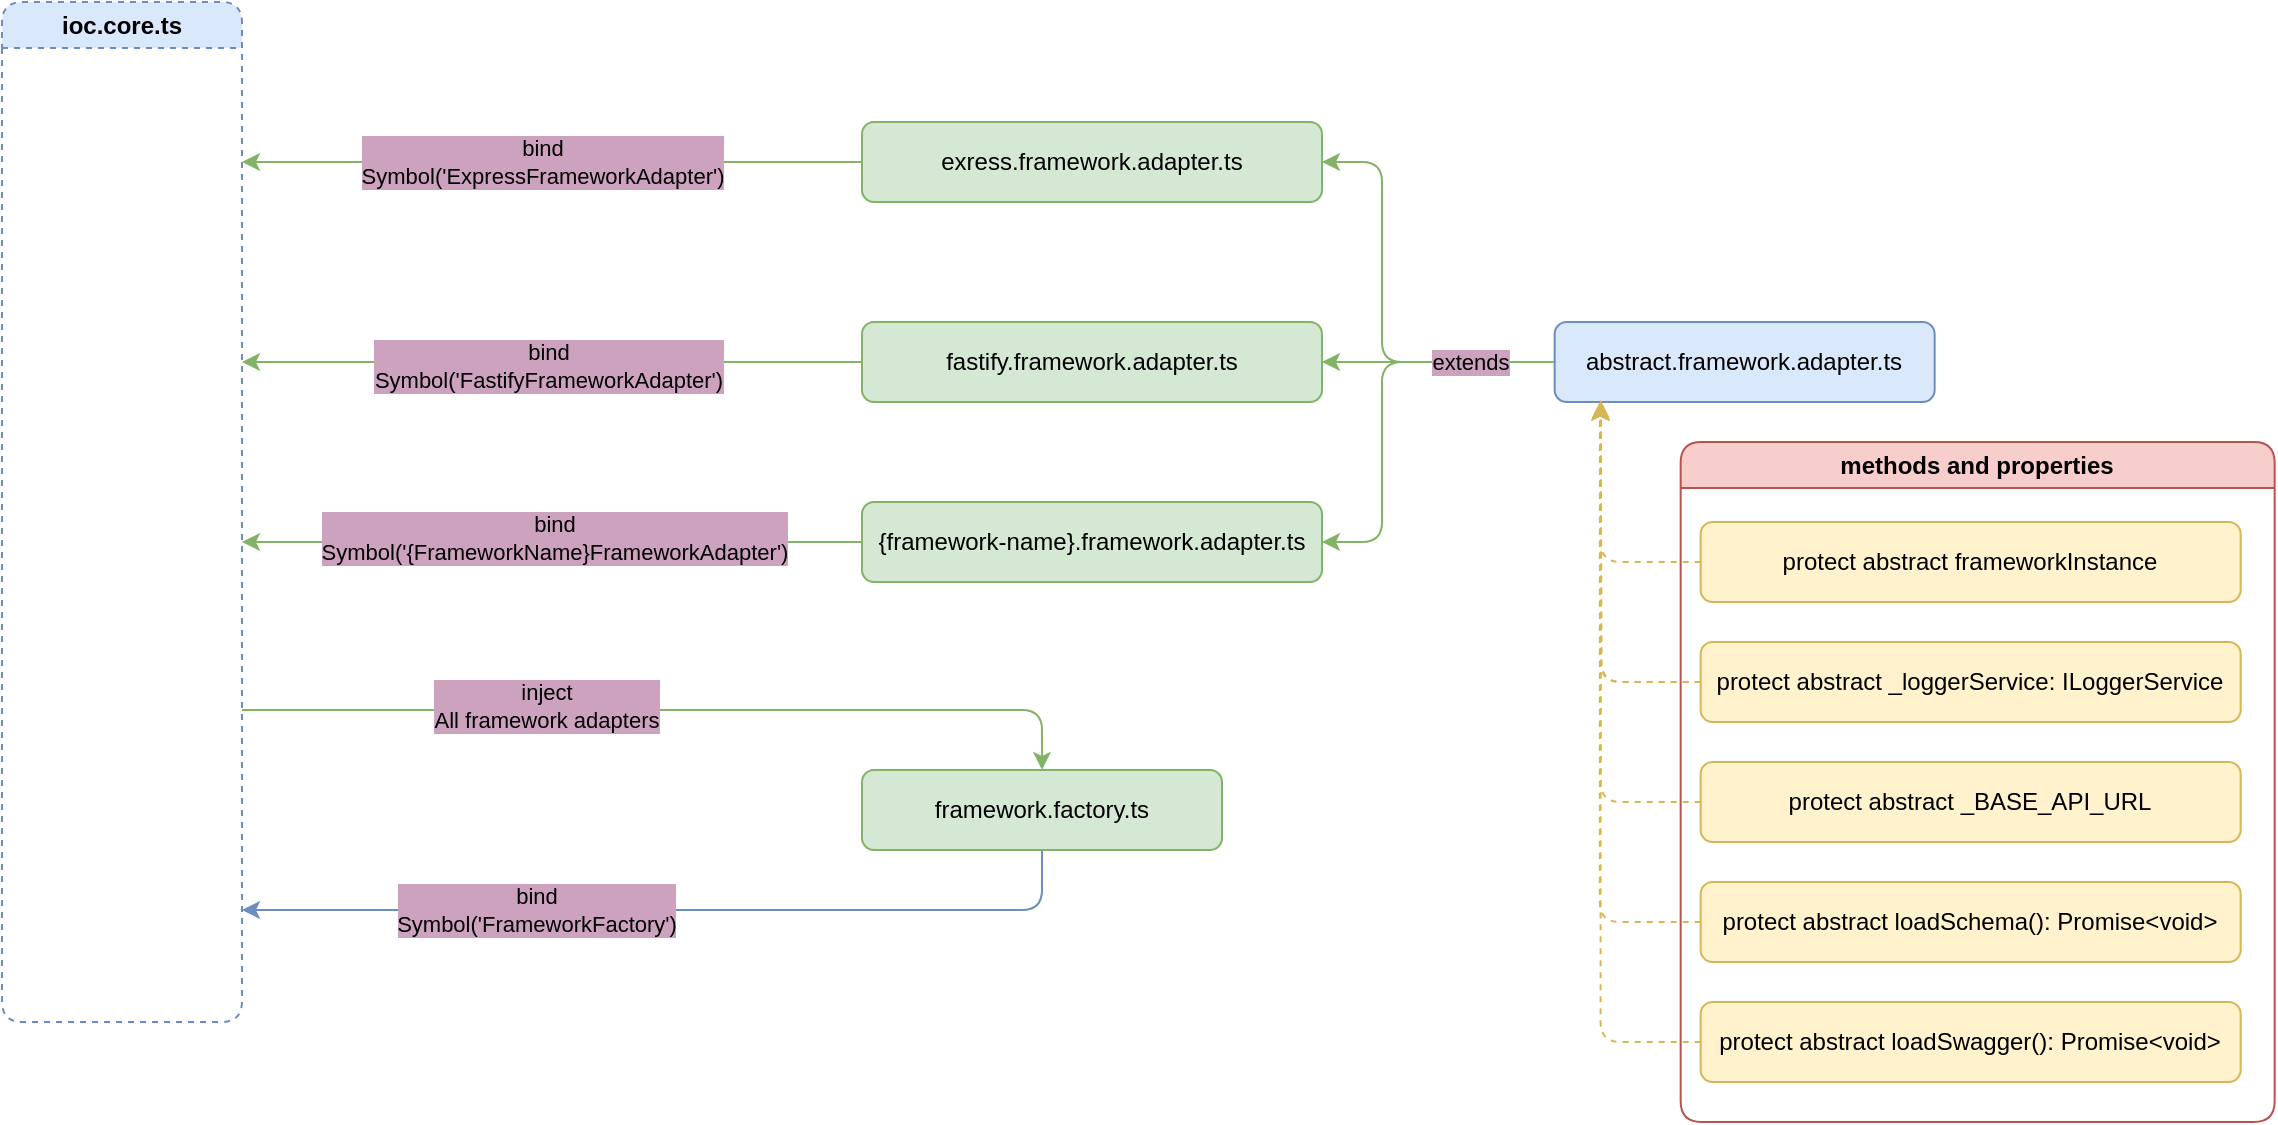 <mxfile version="21.1.4" type="device">
  <diagram name="Page-1" id="-HlSdgbAohj0zG-4OBJt">
    <mxGraphModel dx="1828" dy="439" grid="1" gridSize="10" guides="1" tooltips="1" connect="1" arrows="1" fold="1" page="1" pageScale="1" pageWidth="850" pageHeight="1100" math="0" shadow="0">
      <root>
        <mxCell id="0" />
        <mxCell id="1" parent="0" />
        <mxCell id="SGp8c-bpY-FQQqB5Yip6-1" value="ioc.core.ts" style="swimlane;whiteSpace=wrap;html=1;rounded=1;dashed=1;fillColor=#dae8fc;strokeColor=#6c8ebf;" parent="1" vertex="1">
          <mxGeometry x="-100" y="130" width="120" height="510" as="geometry" />
        </mxCell>
        <mxCell id="SGp8c-bpY-FQQqB5Yip6-2" style="edgeStyle=orthogonalEdgeStyle;rounded=0;orthogonalLoop=1;jettySize=auto;html=1;fillColor=#d5e8d4;strokeColor=#82b366;" parent="1" source="SGp8c-bpY-FQQqB5Yip6-4" edge="1">
          <mxGeometry relative="1" as="geometry">
            <mxPoint x="20" y="210" as="targetPoint" />
          </mxGeometry>
        </mxCell>
        <mxCell id="SGp8c-bpY-FQQqB5Yip6-3" value="bind&lt;br&gt;Symbol(&#39;ExpressFrameworkAdapter&#39;)" style="edgeLabel;html=1;align=center;verticalAlign=middle;resizable=0;points=[];labelBackgroundColor=#CDA2BE;" parent="SGp8c-bpY-FQQqB5Yip6-2" vertex="1" connectable="0">
          <mxGeometry x="-0.066" relative="1" as="geometry">
            <mxPoint x="-15" as="offset" />
          </mxGeometry>
        </mxCell>
        <mxCell id="SGp8c-bpY-FQQqB5Yip6-4" value="exress.framework.adapter.ts" style="rounded=1;whiteSpace=wrap;html=1;fillColor=#d5e8d4;strokeColor=#82b366;" parent="1" vertex="1">
          <mxGeometry x="330" y="190" width="230" height="40" as="geometry" />
        </mxCell>
        <mxCell id="SGp8c-bpY-FQQqB5Yip6-5" style="edgeStyle=orthogonalEdgeStyle;rounded=0;orthogonalLoop=1;jettySize=auto;html=1;exitX=0;exitY=0.5;exitDx=0;exitDy=0;fillColor=#d5e8d4;strokeColor=#82b366;" parent="1" source="SGp8c-bpY-FQQqB5Yip6-6" edge="1">
          <mxGeometry relative="1" as="geometry">
            <mxPoint x="20" y="310" as="targetPoint" />
          </mxGeometry>
        </mxCell>
        <mxCell id="SGp8c-bpY-FQQqB5Yip6-6" value="fastify.framework.adapter.ts" style="rounded=1;whiteSpace=wrap;html=1;fillColor=#d5e8d4;strokeColor=#82b366;" parent="1" vertex="1">
          <mxGeometry x="330" y="290" width="230" height="40" as="geometry" />
        </mxCell>
        <mxCell id="SGp8c-bpY-FQQqB5Yip6-7" style="edgeStyle=orthogonalEdgeStyle;rounded=0;orthogonalLoop=1;jettySize=auto;html=1;fillColor=#d5e8d4;strokeColor=#82b366;" parent="1" source="SGp8c-bpY-FQQqB5Yip6-9" edge="1">
          <mxGeometry relative="1" as="geometry">
            <mxPoint x="20" y="400" as="targetPoint" />
            <Array as="points">
              <mxPoint x="220" y="400" />
              <mxPoint x="220" y="400" />
            </Array>
          </mxGeometry>
        </mxCell>
        <mxCell id="SGp8c-bpY-FQQqB5Yip6-8" value="bind&lt;br&gt;Symbol(&#39;{FrameworkName}FrameworkAdapter&#39;)" style="edgeLabel;html=1;align=center;verticalAlign=middle;resizable=0;points=[];labelBackgroundColor=#CDA2BE;" parent="SGp8c-bpY-FQQqB5Yip6-7" vertex="1" connectable="0">
          <mxGeometry x="0.083" y="-2" relative="1" as="geometry">
            <mxPoint x="14" as="offset" />
          </mxGeometry>
        </mxCell>
        <mxCell id="SGp8c-bpY-FQQqB5Yip6-9" value="{framework-name}.framework.adapter.ts" style="rounded=1;whiteSpace=wrap;html=1;fillColor=#d5e8d4;strokeColor=#82b366;" parent="1" vertex="1">
          <mxGeometry x="330" y="380" width="230" height="40" as="geometry" />
        </mxCell>
        <mxCell id="SGp8c-bpY-FQQqB5Yip6-10" value="bind&lt;br&gt;Symbol(&#39;FastifyFrameworkAdapter&#39;)" style="edgeLabel;html=1;align=center;verticalAlign=middle;resizable=0;points=[];labelBackgroundColor=#CDA2BE;" parent="1" vertex="1" connectable="0">
          <mxGeometry x="169.997" y="230" as="geometry">
            <mxPoint x="3" y="82" as="offset" />
          </mxGeometry>
        </mxCell>
        <mxCell id="SGp8c-bpY-FQQqB5Yip6-11" style="edgeStyle=orthogonalEdgeStyle;rounded=1;orthogonalLoop=1;jettySize=auto;html=1;entryX=1;entryY=0.5;entryDx=0;entryDy=0;fillColor=#d5e8d4;strokeColor=#82b366;" parent="1" source="SGp8c-bpY-FQQqB5Yip6-15" target="SGp8c-bpY-FQQqB5Yip6-4" edge="1">
          <mxGeometry relative="1" as="geometry">
            <Array as="points">
              <mxPoint x="590" y="310" />
              <mxPoint x="590" y="210" />
            </Array>
          </mxGeometry>
        </mxCell>
        <mxCell id="SGp8c-bpY-FQQqB5Yip6-12" style="edgeStyle=orthogonalEdgeStyle;rounded=1;orthogonalLoop=1;jettySize=auto;html=1;entryX=1;entryY=0.5;entryDx=0;entryDy=0;fillColor=#d5e8d4;strokeColor=#82b366;" parent="1" source="SGp8c-bpY-FQQqB5Yip6-15" target="SGp8c-bpY-FQQqB5Yip6-6" edge="1">
          <mxGeometry relative="1" as="geometry" />
        </mxCell>
        <mxCell id="SGp8c-bpY-FQQqB5Yip6-13" style="edgeStyle=orthogonalEdgeStyle;rounded=1;orthogonalLoop=1;jettySize=auto;html=1;entryX=1;entryY=0.5;entryDx=0;entryDy=0;fillColor=#d5e8d4;strokeColor=#82b366;" parent="1" source="SGp8c-bpY-FQQqB5Yip6-15" target="SGp8c-bpY-FQQqB5Yip6-9" edge="1">
          <mxGeometry relative="1" as="geometry">
            <Array as="points">
              <mxPoint x="590" y="310" />
              <mxPoint x="590" y="400" />
            </Array>
          </mxGeometry>
        </mxCell>
        <mxCell id="SGp8c-bpY-FQQqB5Yip6-14" value="extends" style="edgeLabel;html=1;align=center;verticalAlign=middle;resizable=0;points=[];labelBackgroundColor=#CDA2BE;" parent="SGp8c-bpY-FQQqB5Yip6-13" vertex="1" connectable="0">
          <mxGeometry x="-0.636" relative="1" as="geometry">
            <mxPoint x="-5" as="offset" />
          </mxGeometry>
        </mxCell>
        <mxCell id="SGp8c-bpY-FQQqB5Yip6-15" value="abstract.framework.adapter.ts" style="rounded=1;whiteSpace=wrap;html=1;fillColor=#dae8fc;strokeColor=#6c8ebf;" parent="1" vertex="1">
          <mxGeometry x="676.33" y="290" width="190" height="40" as="geometry" />
        </mxCell>
        <mxCell id="SGp8c-bpY-FQQqB5Yip6-16" value="methods and properties" style="swimlane;whiteSpace=wrap;html=1;fillColor=#f8cecc;strokeColor=#b85450;rounded=1;" parent="1" vertex="1">
          <mxGeometry x="739.33" y="350" width="297" height="340" as="geometry" />
        </mxCell>
        <mxCell id="SGp8c-bpY-FQQqB5Yip6-17" value="protect abstract frameworkInstance" style="rounded=1;whiteSpace=wrap;html=1;fillColor=#fff2cc;strokeColor=#d6b656;" parent="SGp8c-bpY-FQQqB5Yip6-16" vertex="1">
          <mxGeometry x="10" y="40" width="270" height="40" as="geometry" />
        </mxCell>
        <mxCell id="SGp8c-bpY-FQQqB5Yip6-18" value="protect abstract _loggerService: ILoggerService" style="rounded=1;whiteSpace=wrap;html=1;fillColor=#fff2cc;strokeColor=#d6b656;" parent="SGp8c-bpY-FQQqB5Yip6-16" vertex="1">
          <mxGeometry x="10" y="100" width="270" height="40" as="geometry" />
        </mxCell>
        <mxCell id="SGp8c-bpY-FQQqB5Yip6-19" style="edgeStyle=orthogonalEdgeStyle;rounded=1;orthogonalLoop=1;jettySize=auto;html=1;fillColor=#fff2cc;strokeColor=#d6b656;dashed=1;exitX=0;exitY=0.5;exitDx=0;exitDy=0;" parent="SGp8c-bpY-FQQqB5Yip6-16" source="SGp8c-bpY-FQQqB5Yip6-20" edge="1">
          <mxGeometry relative="1" as="geometry">
            <mxPoint x="-40" y="-20" as="targetPoint" />
            <Array as="points">
              <mxPoint x="-40" y="180" />
            </Array>
          </mxGeometry>
        </mxCell>
        <mxCell id="SGp8c-bpY-FQQqB5Yip6-20" value="protect abstract _BASE_API_URL" style="rounded=1;whiteSpace=wrap;html=1;fillColor=#fff2cc;strokeColor=#d6b656;" parent="SGp8c-bpY-FQQqB5Yip6-16" vertex="1">
          <mxGeometry x="10" y="160" width="270" height="40" as="geometry" />
        </mxCell>
        <mxCell id="SGp8c-bpY-FQQqB5Yip6-21" value="protect abstract loadSchema(): Promise&amp;lt;void&amp;gt;" style="rounded=1;whiteSpace=wrap;html=1;fillColor=#fff2cc;strokeColor=#d6b656;" parent="SGp8c-bpY-FQQqB5Yip6-16" vertex="1">
          <mxGeometry x="10" y="220" width="270" height="40" as="geometry" />
        </mxCell>
        <mxCell id="SGp8c-bpY-FQQqB5Yip6-22" value="protect abstract loadSwagger(): Promise&amp;lt;void&amp;gt;" style="rounded=1;whiteSpace=wrap;html=1;fillColor=#fff2cc;strokeColor=#d6b656;" parent="SGp8c-bpY-FQQqB5Yip6-16" vertex="1">
          <mxGeometry x="10" y="280" width="270" height="40" as="geometry" />
        </mxCell>
        <mxCell id="SGp8c-bpY-FQQqB5Yip6-27" style="edgeStyle=orthogonalEdgeStyle;rounded=1;orthogonalLoop=1;jettySize=auto;html=1;exitX=0;exitY=0.5;exitDx=0;exitDy=0;fillColor=#fff2cc;strokeColor=#d6b656;dashed=1;entryX=0.125;entryY=0.975;entryDx=0;entryDy=0;entryPerimeter=0;" parent="1" source="SGp8c-bpY-FQQqB5Yip6-17" target="SGp8c-bpY-FQQqB5Yip6-15" edge="1">
          <mxGeometry relative="1" as="geometry">
            <mxPoint x="699.33" y="340" as="targetPoint" />
            <Array as="points">
              <mxPoint x="699.33" y="410" />
              <mxPoint x="699.33" y="329" />
            </Array>
          </mxGeometry>
        </mxCell>
        <mxCell id="SGp8c-bpY-FQQqB5Yip6-28" style="edgeStyle=orthogonalEdgeStyle;rounded=1;orthogonalLoop=1;jettySize=auto;html=1;exitX=0;exitY=0.5;exitDx=0;exitDy=0;fillColor=#fff2cc;strokeColor=#d6b656;dashed=1;" parent="1" target="SGp8c-bpY-FQQqB5Yip6-15" edge="1">
          <mxGeometry relative="1" as="geometry">
            <mxPoint x="725.33" y="330" as="targetPoint" />
            <Array as="points">
              <mxPoint x="699.33" y="470" />
            </Array>
            <mxPoint x="749.33" y="470.0" as="sourcePoint" />
          </mxGeometry>
        </mxCell>
        <mxCell id="SGp8c-bpY-FQQqB5Yip6-29" style="edgeStyle=orthogonalEdgeStyle;rounded=1;orthogonalLoop=1;jettySize=auto;html=1;entryX=0.5;entryY=0;entryDx=0;entryDy=0;fillColor=#d5e8d4;strokeColor=#82b366;" parent="1" target="SGp8c-bpY-FQQqB5Yip6-33" edge="1">
          <mxGeometry relative="1" as="geometry">
            <mxPoint x="20" y="484" as="sourcePoint" />
            <Array as="points">
              <mxPoint x="100" y="483.97" />
              <mxPoint x="420" y="483.97" />
            </Array>
          </mxGeometry>
        </mxCell>
        <mxCell id="SGp8c-bpY-FQQqB5Yip6-30" value="inject&lt;br&gt;All framework adapters" style="edgeLabel;html=1;align=center;verticalAlign=middle;resizable=0;points=[];labelBackgroundColor=#CDA2BE;" parent="SGp8c-bpY-FQQqB5Yip6-29" vertex="1" connectable="0">
          <mxGeometry x="-0.187" y="2" relative="1" as="geometry">
            <mxPoint x="-23" as="offset" />
          </mxGeometry>
        </mxCell>
        <mxCell id="SGp8c-bpY-FQQqB5Yip6-31" style="edgeStyle=orthogonalEdgeStyle;rounded=1;orthogonalLoop=1;jettySize=auto;html=1;exitX=0.5;exitY=1;exitDx=0;exitDy=0;fillColor=#dae8fc;strokeColor=#6c8ebf;" parent="1" source="SGp8c-bpY-FQQqB5Yip6-33" edge="1">
          <mxGeometry relative="1" as="geometry">
            <mxPoint x="20" y="584" as="targetPoint" />
            <Array as="points">
              <mxPoint x="420" y="583.97" />
              <mxPoint x="100" y="583.97" />
            </Array>
          </mxGeometry>
        </mxCell>
        <mxCell id="SGp8c-bpY-FQQqB5Yip6-32" value="bind&lt;br&gt;Symbol(&#39;FrameworkFactory&#39;)" style="edgeLabel;html=1;align=center;verticalAlign=middle;resizable=0;points=[];labelBackgroundColor=#CDA2BE;" parent="SGp8c-bpY-FQQqB5Yip6-31" vertex="1" connectable="0">
          <mxGeometry x="0.337" y="4" relative="1" as="geometry">
            <mxPoint x="4" y="-4" as="offset" />
          </mxGeometry>
        </mxCell>
        <mxCell id="SGp8c-bpY-FQQqB5Yip6-33" value="framework.factory.ts" style="rounded=1;whiteSpace=wrap;html=1;fillColor=#d5e8d4;strokeColor=#82b366;" parent="1" vertex="1">
          <mxGeometry x="330" y="513.97" width="180" height="40" as="geometry" />
        </mxCell>
        <mxCell id="SGp8c-bpY-FQQqB5Yip6-34" style="edgeStyle=orthogonalEdgeStyle;rounded=1;orthogonalLoop=1;jettySize=auto;html=1;exitX=0;exitY=0.5;exitDx=0;exitDy=0;fillColor=#fff2cc;strokeColor=#d6b656;dashed=1;" parent="1" source="SGp8c-bpY-FQQqB5Yip6-18" edge="1">
          <mxGeometry relative="1" as="geometry">
            <mxPoint x="699.33" y="330" as="targetPoint" />
          </mxGeometry>
        </mxCell>
        <mxCell id="SGp8c-bpY-FQQqB5Yip6-35" style="edgeStyle=orthogonalEdgeStyle;rounded=1;orthogonalLoop=1;jettySize=auto;html=1;entryX=0.119;entryY=1.01;entryDx=0;entryDy=0;entryPerimeter=0;exitX=0;exitY=0.5;exitDx=0;exitDy=0;fillColor=#fff2cc;strokeColor=#d6b656;dashed=1;" parent="1" source="SGp8c-bpY-FQQqB5Yip6-21" target="SGp8c-bpY-FQQqB5Yip6-15" edge="1">
          <mxGeometry relative="1" as="geometry" />
        </mxCell>
        <mxCell id="SGp8c-bpY-FQQqB5Yip6-36" style="edgeStyle=orthogonalEdgeStyle;rounded=1;orthogonalLoop=1;jettySize=auto;html=1;entryX=0.121;entryY=1.006;entryDx=0;entryDy=0;entryPerimeter=0;exitX=0;exitY=0.5;exitDx=0;exitDy=0;fillColor=#fff2cc;strokeColor=#d6b656;dashed=1;" parent="1" source="SGp8c-bpY-FQQqB5Yip6-22" target="SGp8c-bpY-FQQqB5Yip6-15" edge="1">
          <mxGeometry relative="1" as="geometry" />
        </mxCell>
      </root>
    </mxGraphModel>
  </diagram>
</mxfile>
